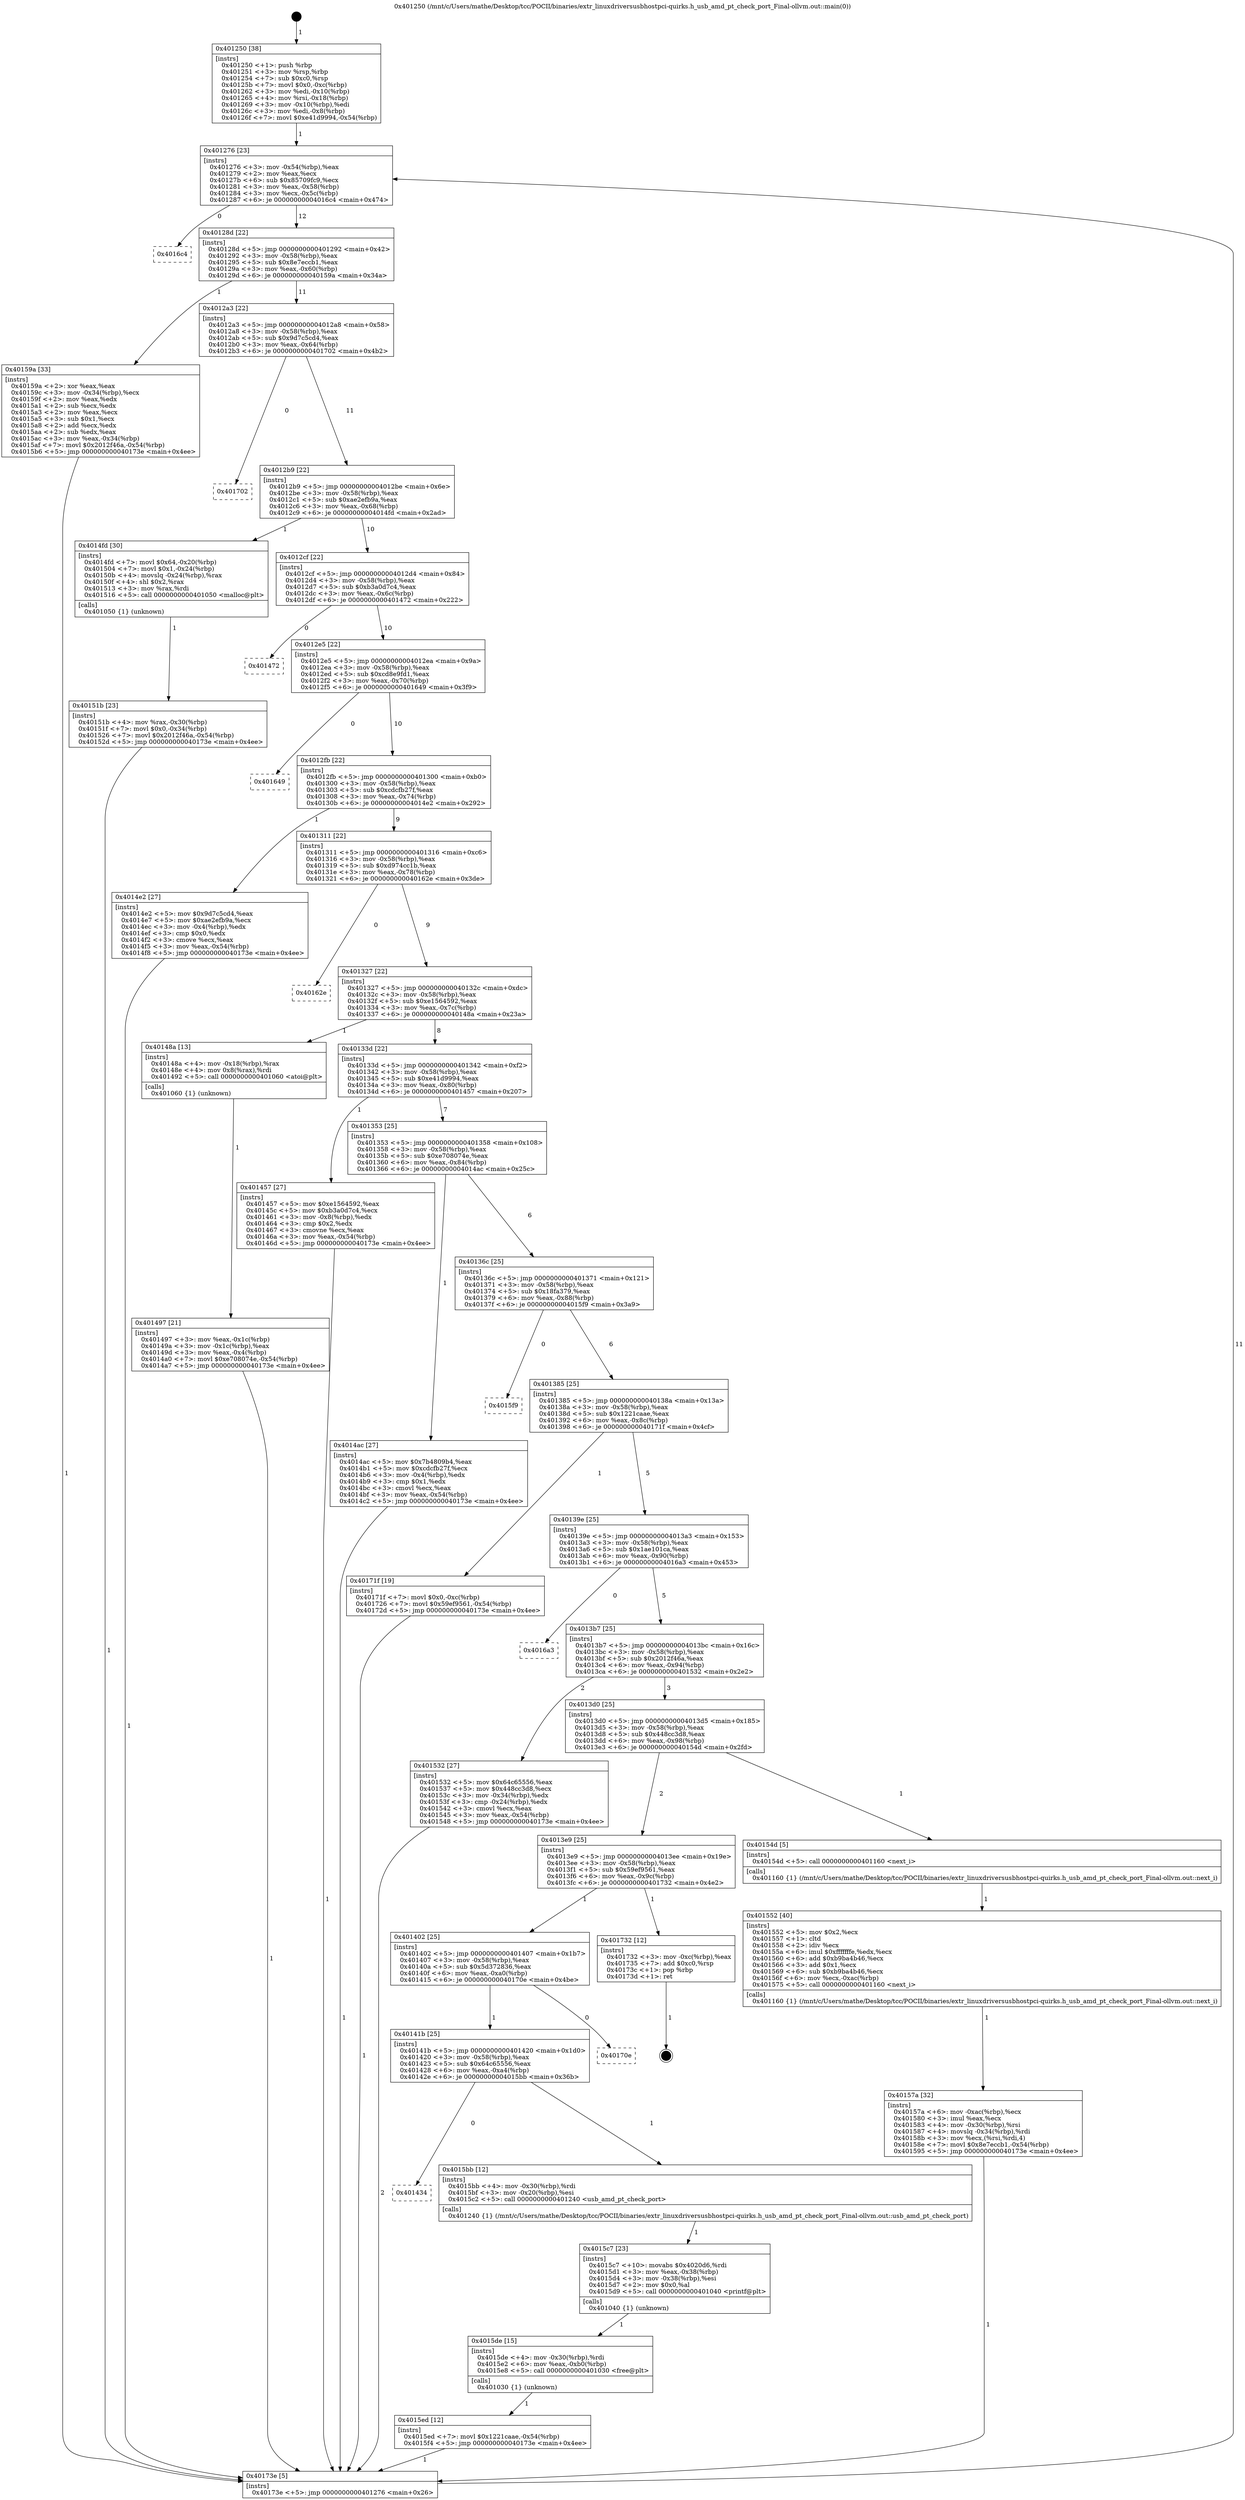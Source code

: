 digraph "0x401250" {
  label = "0x401250 (/mnt/c/Users/mathe/Desktop/tcc/POCII/binaries/extr_linuxdriversusbhostpci-quirks.h_usb_amd_pt_check_port_Final-ollvm.out::main(0))"
  labelloc = "t"
  node[shape=record]

  Entry [label="",width=0.3,height=0.3,shape=circle,fillcolor=black,style=filled]
  "0x401276" [label="{
     0x401276 [23]\l
     | [instrs]\l
     &nbsp;&nbsp;0x401276 \<+3\>: mov -0x54(%rbp),%eax\l
     &nbsp;&nbsp;0x401279 \<+2\>: mov %eax,%ecx\l
     &nbsp;&nbsp;0x40127b \<+6\>: sub $0x85709fc9,%ecx\l
     &nbsp;&nbsp;0x401281 \<+3\>: mov %eax,-0x58(%rbp)\l
     &nbsp;&nbsp;0x401284 \<+3\>: mov %ecx,-0x5c(%rbp)\l
     &nbsp;&nbsp;0x401287 \<+6\>: je 00000000004016c4 \<main+0x474\>\l
  }"]
  "0x4016c4" [label="{
     0x4016c4\l
  }", style=dashed]
  "0x40128d" [label="{
     0x40128d [22]\l
     | [instrs]\l
     &nbsp;&nbsp;0x40128d \<+5\>: jmp 0000000000401292 \<main+0x42\>\l
     &nbsp;&nbsp;0x401292 \<+3\>: mov -0x58(%rbp),%eax\l
     &nbsp;&nbsp;0x401295 \<+5\>: sub $0x8e7eccb1,%eax\l
     &nbsp;&nbsp;0x40129a \<+3\>: mov %eax,-0x60(%rbp)\l
     &nbsp;&nbsp;0x40129d \<+6\>: je 000000000040159a \<main+0x34a\>\l
  }"]
  Exit [label="",width=0.3,height=0.3,shape=circle,fillcolor=black,style=filled,peripheries=2]
  "0x40159a" [label="{
     0x40159a [33]\l
     | [instrs]\l
     &nbsp;&nbsp;0x40159a \<+2\>: xor %eax,%eax\l
     &nbsp;&nbsp;0x40159c \<+3\>: mov -0x34(%rbp),%ecx\l
     &nbsp;&nbsp;0x40159f \<+2\>: mov %eax,%edx\l
     &nbsp;&nbsp;0x4015a1 \<+2\>: sub %ecx,%edx\l
     &nbsp;&nbsp;0x4015a3 \<+2\>: mov %eax,%ecx\l
     &nbsp;&nbsp;0x4015a5 \<+3\>: sub $0x1,%ecx\l
     &nbsp;&nbsp;0x4015a8 \<+2\>: add %ecx,%edx\l
     &nbsp;&nbsp;0x4015aa \<+2\>: sub %edx,%eax\l
     &nbsp;&nbsp;0x4015ac \<+3\>: mov %eax,-0x34(%rbp)\l
     &nbsp;&nbsp;0x4015af \<+7\>: movl $0x2012f46a,-0x54(%rbp)\l
     &nbsp;&nbsp;0x4015b6 \<+5\>: jmp 000000000040173e \<main+0x4ee\>\l
  }"]
  "0x4012a3" [label="{
     0x4012a3 [22]\l
     | [instrs]\l
     &nbsp;&nbsp;0x4012a3 \<+5\>: jmp 00000000004012a8 \<main+0x58\>\l
     &nbsp;&nbsp;0x4012a8 \<+3\>: mov -0x58(%rbp),%eax\l
     &nbsp;&nbsp;0x4012ab \<+5\>: sub $0x9d7c5cd4,%eax\l
     &nbsp;&nbsp;0x4012b0 \<+3\>: mov %eax,-0x64(%rbp)\l
     &nbsp;&nbsp;0x4012b3 \<+6\>: je 0000000000401702 \<main+0x4b2\>\l
  }"]
  "0x4015ed" [label="{
     0x4015ed [12]\l
     | [instrs]\l
     &nbsp;&nbsp;0x4015ed \<+7\>: movl $0x1221caae,-0x54(%rbp)\l
     &nbsp;&nbsp;0x4015f4 \<+5\>: jmp 000000000040173e \<main+0x4ee\>\l
  }"]
  "0x401702" [label="{
     0x401702\l
  }", style=dashed]
  "0x4012b9" [label="{
     0x4012b9 [22]\l
     | [instrs]\l
     &nbsp;&nbsp;0x4012b9 \<+5\>: jmp 00000000004012be \<main+0x6e\>\l
     &nbsp;&nbsp;0x4012be \<+3\>: mov -0x58(%rbp),%eax\l
     &nbsp;&nbsp;0x4012c1 \<+5\>: sub $0xae2efb9a,%eax\l
     &nbsp;&nbsp;0x4012c6 \<+3\>: mov %eax,-0x68(%rbp)\l
     &nbsp;&nbsp;0x4012c9 \<+6\>: je 00000000004014fd \<main+0x2ad\>\l
  }"]
  "0x4015de" [label="{
     0x4015de [15]\l
     | [instrs]\l
     &nbsp;&nbsp;0x4015de \<+4\>: mov -0x30(%rbp),%rdi\l
     &nbsp;&nbsp;0x4015e2 \<+6\>: mov %eax,-0xb0(%rbp)\l
     &nbsp;&nbsp;0x4015e8 \<+5\>: call 0000000000401030 \<free@plt\>\l
     | [calls]\l
     &nbsp;&nbsp;0x401030 \{1\} (unknown)\l
  }"]
  "0x4014fd" [label="{
     0x4014fd [30]\l
     | [instrs]\l
     &nbsp;&nbsp;0x4014fd \<+7\>: movl $0x64,-0x20(%rbp)\l
     &nbsp;&nbsp;0x401504 \<+7\>: movl $0x1,-0x24(%rbp)\l
     &nbsp;&nbsp;0x40150b \<+4\>: movslq -0x24(%rbp),%rax\l
     &nbsp;&nbsp;0x40150f \<+4\>: shl $0x2,%rax\l
     &nbsp;&nbsp;0x401513 \<+3\>: mov %rax,%rdi\l
     &nbsp;&nbsp;0x401516 \<+5\>: call 0000000000401050 \<malloc@plt\>\l
     | [calls]\l
     &nbsp;&nbsp;0x401050 \{1\} (unknown)\l
  }"]
  "0x4012cf" [label="{
     0x4012cf [22]\l
     | [instrs]\l
     &nbsp;&nbsp;0x4012cf \<+5\>: jmp 00000000004012d4 \<main+0x84\>\l
     &nbsp;&nbsp;0x4012d4 \<+3\>: mov -0x58(%rbp),%eax\l
     &nbsp;&nbsp;0x4012d7 \<+5\>: sub $0xb3a0d7c4,%eax\l
     &nbsp;&nbsp;0x4012dc \<+3\>: mov %eax,-0x6c(%rbp)\l
     &nbsp;&nbsp;0x4012df \<+6\>: je 0000000000401472 \<main+0x222\>\l
  }"]
  "0x4015c7" [label="{
     0x4015c7 [23]\l
     | [instrs]\l
     &nbsp;&nbsp;0x4015c7 \<+10\>: movabs $0x4020d6,%rdi\l
     &nbsp;&nbsp;0x4015d1 \<+3\>: mov %eax,-0x38(%rbp)\l
     &nbsp;&nbsp;0x4015d4 \<+3\>: mov -0x38(%rbp),%esi\l
     &nbsp;&nbsp;0x4015d7 \<+2\>: mov $0x0,%al\l
     &nbsp;&nbsp;0x4015d9 \<+5\>: call 0000000000401040 \<printf@plt\>\l
     | [calls]\l
     &nbsp;&nbsp;0x401040 \{1\} (unknown)\l
  }"]
  "0x401472" [label="{
     0x401472\l
  }", style=dashed]
  "0x4012e5" [label="{
     0x4012e5 [22]\l
     | [instrs]\l
     &nbsp;&nbsp;0x4012e5 \<+5\>: jmp 00000000004012ea \<main+0x9a\>\l
     &nbsp;&nbsp;0x4012ea \<+3\>: mov -0x58(%rbp),%eax\l
     &nbsp;&nbsp;0x4012ed \<+5\>: sub $0xcd8e9fd1,%eax\l
     &nbsp;&nbsp;0x4012f2 \<+3\>: mov %eax,-0x70(%rbp)\l
     &nbsp;&nbsp;0x4012f5 \<+6\>: je 0000000000401649 \<main+0x3f9\>\l
  }"]
  "0x401434" [label="{
     0x401434\l
  }", style=dashed]
  "0x401649" [label="{
     0x401649\l
  }", style=dashed]
  "0x4012fb" [label="{
     0x4012fb [22]\l
     | [instrs]\l
     &nbsp;&nbsp;0x4012fb \<+5\>: jmp 0000000000401300 \<main+0xb0\>\l
     &nbsp;&nbsp;0x401300 \<+3\>: mov -0x58(%rbp),%eax\l
     &nbsp;&nbsp;0x401303 \<+5\>: sub $0xcdcfb27f,%eax\l
     &nbsp;&nbsp;0x401308 \<+3\>: mov %eax,-0x74(%rbp)\l
     &nbsp;&nbsp;0x40130b \<+6\>: je 00000000004014e2 \<main+0x292\>\l
  }"]
  "0x4015bb" [label="{
     0x4015bb [12]\l
     | [instrs]\l
     &nbsp;&nbsp;0x4015bb \<+4\>: mov -0x30(%rbp),%rdi\l
     &nbsp;&nbsp;0x4015bf \<+3\>: mov -0x20(%rbp),%esi\l
     &nbsp;&nbsp;0x4015c2 \<+5\>: call 0000000000401240 \<usb_amd_pt_check_port\>\l
     | [calls]\l
     &nbsp;&nbsp;0x401240 \{1\} (/mnt/c/Users/mathe/Desktop/tcc/POCII/binaries/extr_linuxdriversusbhostpci-quirks.h_usb_amd_pt_check_port_Final-ollvm.out::usb_amd_pt_check_port)\l
  }"]
  "0x4014e2" [label="{
     0x4014e2 [27]\l
     | [instrs]\l
     &nbsp;&nbsp;0x4014e2 \<+5\>: mov $0x9d7c5cd4,%eax\l
     &nbsp;&nbsp;0x4014e7 \<+5\>: mov $0xae2efb9a,%ecx\l
     &nbsp;&nbsp;0x4014ec \<+3\>: mov -0x4(%rbp),%edx\l
     &nbsp;&nbsp;0x4014ef \<+3\>: cmp $0x0,%edx\l
     &nbsp;&nbsp;0x4014f2 \<+3\>: cmove %ecx,%eax\l
     &nbsp;&nbsp;0x4014f5 \<+3\>: mov %eax,-0x54(%rbp)\l
     &nbsp;&nbsp;0x4014f8 \<+5\>: jmp 000000000040173e \<main+0x4ee\>\l
  }"]
  "0x401311" [label="{
     0x401311 [22]\l
     | [instrs]\l
     &nbsp;&nbsp;0x401311 \<+5\>: jmp 0000000000401316 \<main+0xc6\>\l
     &nbsp;&nbsp;0x401316 \<+3\>: mov -0x58(%rbp),%eax\l
     &nbsp;&nbsp;0x401319 \<+5\>: sub $0xd974cc1b,%eax\l
     &nbsp;&nbsp;0x40131e \<+3\>: mov %eax,-0x78(%rbp)\l
     &nbsp;&nbsp;0x401321 \<+6\>: je 000000000040162e \<main+0x3de\>\l
  }"]
  "0x40141b" [label="{
     0x40141b [25]\l
     | [instrs]\l
     &nbsp;&nbsp;0x40141b \<+5\>: jmp 0000000000401420 \<main+0x1d0\>\l
     &nbsp;&nbsp;0x401420 \<+3\>: mov -0x58(%rbp),%eax\l
     &nbsp;&nbsp;0x401423 \<+5\>: sub $0x64c65556,%eax\l
     &nbsp;&nbsp;0x401428 \<+6\>: mov %eax,-0xa4(%rbp)\l
     &nbsp;&nbsp;0x40142e \<+6\>: je 00000000004015bb \<main+0x36b\>\l
  }"]
  "0x40162e" [label="{
     0x40162e\l
  }", style=dashed]
  "0x401327" [label="{
     0x401327 [22]\l
     | [instrs]\l
     &nbsp;&nbsp;0x401327 \<+5\>: jmp 000000000040132c \<main+0xdc\>\l
     &nbsp;&nbsp;0x40132c \<+3\>: mov -0x58(%rbp),%eax\l
     &nbsp;&nbsp;0x40132f \<+5\>: sub $0xe1564592,%eax\l
     &nbsp;&nbsp;0x401334 \<+3\>: mov %eax,-0x7c(%rbp)\l
     &nbsp;&nbsp;0x401337 \<+6\>: je 000000000040148a \<main+0x23a\>\l
  }"]
  "0x40170e" [label="{
     0x40170e\l
  }", style=dashed]
  "0x40148a" [label="{
     0x40148a [13]\l
     | [instrs]\l
     &nbsp;&nbsp;0x40148a \<+4\>: mov -0x18(%rbp),%rax\l
     &nbsp;&nbsp;0x40148e \<+4\>: mov 0x8(%rax),%rdi\l
     &nbsp;&nbsp;0x401492 \<+5\>: call 0000000000401060 \<atoi@plt\>\l
     | [calls]\l
     &nbsp;&nbsp;0x401060 \{1\} (unknown)\l
  }"]
  "0x40133d" [label="{
     0x40133d [22]\l
     | [instrs]\l
     &nbsp;&nbsp;0x40133d \<+5\>: jmp 0000000000401342 \<main+0xf2\>\l
     &nbsp;&nbsp;0x401342 \<+3\>: mov -0x58(%rbp),%eax\l
     &nbsp;&nbsp;0x401345 \<+5\>: sub $0xe41d9994,%eax\l
     &nbsp;&nbsp;0x40134a \<+3\>: mov %eax,-0x80(%rbp)\l
     &nbsp;&nbsp;0x40134d \<+6\>: je 0000000000401457 \<main+0x207\>\l
  }"]
  "0x401402" [label="{
     0x401402 [25]\l
     | [instrs]\l
     &nbsp;&nbsp;0x401402 \<+5\>: jmp 0000000000401407 \<main+0x1b7\>\l
     &nbsp;&nbsp;0x401407 \<+3\>: mov -0x58(%rbp),%eax\l
     &nbsp;&nbsp;0x40140a \<+5\>: sub $0x5d372836,%eax\l
     &nbsp;&nbsp;0x40140f \<+6\>: mov %eax,-0xa0(%rbp)\l
     &nbsp;&nbsp;0x401415 \<+6\>: je 000000000040170e \<main+0x4be\>\l
  }"]
  "0x401457" [label="{
     0x401457 [27]\l
     | [instrs]\l
     &nbsp;&nbsp;0x401457 \<+5\>: mov $0xe1564592,%eax\l
     &nbsp;&nbsp;0x40145c \<+5\>: mov $0xb3a0d7c4,%ecx\l
     &nbsp;&nbsp;0x401461 \<+3\>: mov -0x8(%rbp),%edx\l
     &nbsp;&nbsp;0x401464 \<+3\>: cmp $0x2,%edx\l
     &nbsp;&nbsp;0x401467 \<+3\>: cmovne %ecx,%eax\l
     &nbsp;&nbsp;0x40146a \<+3\>: mov %eax,-0x54(%rbp)\l
     &nbsp;&nbsp;0x40146d \<+5\>: jmp 000000000040173e \<main+0x4ee\>\l
  }"]
  "0x401353" [label="{
     0x401353 [25]\l
     | [instrs]\l
     &nbsp;&nbsp;0x401353 \<+5\>: jmp 0000000000401358 \<main+0x108\>\l
     &nbsp;&nbsp;0x401358 \<+3\>: mov -0x58(%rbp),%eax\l
     &nbsp;&nbsp;0x40135b \<+5\>: sub $0xe708074e,%eax\l
     &nbsp;&nbsp;0x401360 \<+6\>: mov %eax,-0x84(%rbp)\l
     &nbsp;&nbsp;0x401366 \<+6\>: je 00000000004014ac \<main+0x25c\>\l
  }"]
  "0x40173e" [label="{
     0x40173e [5]\l
     | [instrs]\l
     &nbsp;&nbsp;0x40173e \<+5\>: jmp 0000000000401276 \<main+0x26\>\l
  }"]
  "0x401250" [label="{
     0x401250 [38]\l
     | [instrs]\l
     &nbsp;&nbsp;0x401250 \<+1\>: push %rbp\l
     &nbsp;&nbsp;0x401251 \<+3\>: mov %rsp,%rbp\l
     &nbsp;&nbsp;0x401254 \<+7\>: sub $0xc0,%rsp\l
     &nbsp;&nbsp;0x40125b \<+7\>: movl $0x0,-0xc(%rbp)\l
     &nbsp;&nbsp;0x401262 \<+3\>: mov %edi,-0x10(%rbp)\l
     &nbsp;&nbsp;0x401265 \<+4\>: mov %rsi,-0x18(%rbp)\l
     &nbsp;&nbsp;0x401269 \<+3\>: mov -0x10(%rbp),%edi\l
     &nbsp;&nbsp;0x40126c \<+3\>: mov %edi,-0x8(%rbp)\l
     &nbsp;&nbsp;0x40126f \<+7\>: movl $0xe41d9994,-0x54(%rbp)\l
  }"]
  "0x401497" [label="{
     0x401497 [21]\l
     | [instrs]\l
     &nbsp;&nbsp;0x401497 \<+3\>: mov %eax,-0x1c(%rbp)\l
     &nbsp;&nbsp;0x40149a \<+3\>: mov -0x1c(%rbp),%eax\l
     &nbsp;&nbsp;0x40149d \<+3\>: mov %eax,-0x4(%rbp)\l
     &nbsp;&nbsp;0x4014a0 \<+7\>: movl $0xe708074e,-0x54(%rbp)\l
     &nbsp;&nbsp;0x4014a7 \<+5\>: jmp 000000000040173e \<main+0x4ee\>\l
  }"]
  "0x401732" [label="{
     0x401732 [12]\l
     | [instrs]\l
     &nbsp;&nbsp;0x401732 \<+3\>: mov -0xc(%rbp),%eax\l
     &nbsp;&nbsp;0x401735 \<+7\>: add $0xc0,%rsp\l
     &nbsp;&nbsp;0x40173c \<+1\>: pop %rbp\l
     &nbsp;&nbsp;0x40173d \<+1\>: ret\l
  }"]
  "0x4014ac" [label="{
     0x4014ac [27]\l
     | [instrs]\l
     &nbsp;&nbsp;0x4014ac \<+5\>: mov $0x7b4809b4,%eax\l
     &nbsp;&nbsp;0x4014b1 \<+5\>: mov $0xcdcfb27f,%ecx\l
     &nbsp;&nbsp;0x4014b6 \<+3\>: mov -0x4(%rbp),%edx\l
     &nbsp;&nbsp;0x4014b9 \<+3\>: cmp $0x1,%edx\l
     &nbsp;&nbsp;0x4014bc \<+3\>: cmovl %ecx,%eax\l
     &nbsp;&nbsp;0x4014bf \<+3\>: mov %eax,-0x54(%rbp)\l
     &nbsp;&nbsp;0x4014c2 \<+5\>: jmp 000000000040173e \<main+0x4ee\>\l
  }"]
  "0x40136c" [label="{
     0x40136c [25]\l
     | [instrs]\l
     &nbsp;&nbsp;0x40136c \<+5\>: jmp 0000000000401371 \<main+0x121\>\l
     &nbsp;&nbsp;0x401371 \<+3\>: mov -0x58(%rbp),%eax\l
     &nbsp;&nbsp;0x401374 \<+5\>: sub $0x18fa379,%eax\l
     &nbsp;&nbsp;0x401379 \<+6\>: mov %eax,-0x88(%rbp)\l
     &nbsp;&nbsp;0x40137f \<+6\>: je 00000000004015f9 \<main+0x3a9\>\l
  }"]
  "0x40151b" [label="{
     0x40151b [23]\l
     | [instrs]\l
     &nbsp;&nbsp;0x40151b \<+4\>: mov %rax,-0x30(%rbp)\l
     &nbsp;&nbsp;0x40151f \<+7\>: movl $0x0,-0x34(%rbp)\l
     &nbsp;&nbsp;0x401526 \<+7\>: movl $0x2012f46a,-0x54(%rbp)\l
     &nbsp;&nbsp;0x40152d \<+5\>: jmp 000000000040173e \<main+0x4ee\>\l
  }"]
  "0x40157a" [label="{
     0x40157a [32]\l
     | [instrs]\l
     &nbsp;&nbsp;0x40157a \<+6\>: mov -0xac(%rbp),%ecx\l
     &nbsp;&nbsp;0x401580 \<+3\>: imul %eax,%ecx\l
     &nbsp;&nbsp;0x401583 \<+4\>: mov -0x30(%rbp),%rsi\l
     &nbsp;&nbsp;0x401587 \<+4\>: movslq -0x34(%rbp),%rdi\l
     &nbsp;&nbsp;0x40158b \<+3\>: mov %ecx,(%rsi,%rdi,4)\l
     &nbsp;&nbsp;0x40158e \<+7\>: movl $0x8e7eccb1,-0x54(%rbp)\l
     &nbsp;&nbsp;0x401595 \<+5\>: jmp 000000000040173e \<main+0x4ee\>\l
  }"]
  "0x4015f9" [label="{
     0x4015f9\l
  }", style=dashed]
  "0x401385" [label="{
     0x401385 [25]\l
     | [instrs]\l
     &nbsp;&nbsp;0x401385 \<+5\>: jmp 000000000040138a \<main+0x13a\>\l
     &nbsp;&nbsp;0x40138a \<+3\>: mov -0x58(%rbp),%eax\l
     &nbsp;&nbsp;0x40138d \<+5\>: sub $0x1221caae,%eax\l
     &nbsp;&nbsp;0x401392 \<+6\>: mov %eax,-0x8c(%rbp)\l
     &nbsp;&nbsp;0x401398 \<+6\>: je 000000000040171f \<main+0x4cf\>\l
  }"]
  "0x401552" [label="{
     0x401552 [40]\l
     | [instrs]\l
     &nbsp;&nbsp;0x401552 \<+5\>: mov $0x2,%ecx\l
     &nbsp;&nbsp;0x401557 \<+1\>: cltd\l
     &nbsp;&nbsp;0x401558 \<+2\>: idiv %ecx\l
     &nbsp;&nbsp;0x40155a \<+6\>: imul $0xfffffffe,%edx,%ecx\l
     &nbsp;&nbsp;0x401560 \<+6\>: add $0xb9ba4b46,%ecx\l
     &nbsp;&nbsp;0x401566 \<+3\>: add $0x1,%ecx\l
     &nbsp;&nbsp;0x401569 \<+6\>: sub $0xb9ba4b46,%ecx\l
     &nbsp;&nbsp;0x40156f \<+6\>: mov %ecx,-0xac(%rbp)\l
     &nbsp;&nbsp;0x401575 \<+5\>: call 0000000000401160 \<next_i\>\l
     | [calls]\l
     &nbsp;&nbsp;0x401160 \{1\} (/mnt/c/Users/mathe/Desktop/tcc/POCII/binaries/extr_linuxdriversusbhostpci-quirks.h_usb_amd_pt_check_port_Final-ollvm.out::next_i)\l
  }"]
  "0x40171f" [label="{
     0x40171f [19]\l
     | [instrs]\l
     &nbsp;&nbsp;0x40171f \<+7\>: movl $0x0,-0xc(%rbp)\l
     &nbsp;&nbsp;0x401726 \<+7\>: movl $0x59ef9561,-0x54(%rbp)\l
     &nbsp;&nbsp;0x40172d \<+5\>: jmp 000000000040173e \<main+0x4ee\>\l
  }"]
  "0x40139e" [label="{
     0x40139e [25]\l
     | [instrs]\l
     &nbsp;&nbsp;0x40139e \<+5\>: jmp 00000000004013a3 \<main+0x153\>\l
     &nbsp;&nbsp;0x4013a3 \<+3\>: mov -0x58(%rbp),%eax\l
     &nbsp;&nbsp;0x4013a6 \<+5\>: sub $0x1ae101ca,%eax\l
     &nbsp;&nbsp;0x4013ab \<+6\>: mov %eax,-0x90(%rbp)\l
     &nbsp;&nbsp;0x4013b1 \<+6\>: je 00000000004016a3 \<main+0x453\>\l
  }"]
  "0x4013e9" [label="{
     0x4013e9 [25]\l
     | [instrs]\l
     &nbsp;&nbsp;0x4013e9 \<+5\>: jmp 00000000004013ee \<main+0x19e\>\l
     &nbsp;&nbsp;0x4013ee \<+3\>: mov -0x58(%rbp),%eax\l
     &nbsp;&nbsp;0x4013f1 \<+5\>: sub $0x59ef9561,%eax\l
     &nbsp;&nbsp;0x4013f6 \<+6\>: mov %eax,-0x9c(%rbp)\l
     &nbsp;&nbsp;0x4013fc \<+6\>: je 0000000000401732 \<main+0x4e2\>\l
  }"]
  "0x4016a3" [label="{
     0x4016a3\l
  }", style=dashed]
  "0x4013b7" [label="{
     0x4013b7 [25]\l
     | [instrs]\l
     &nbsp;&nbsp;0x4013b7 \<+5\>: jmp 00000000004013bc \<main+0x16c\>\l
     &nbsp;&nbsp;0x4013bc \<+3\>: mov -0x58(%rbp),%eax\l
     &nbsp;&nbsp;0x4013bf \<+5\>: sub $0x2012f46a,%eax\l
     &nbsp;&nbsp;0x4013c4 \<+6\>: mov %eax,-0x94(%rbp)\l
     &nbsp;&nbsp;0x4013ca \<+6\>: je 0000000000401532 \<main+0x2e2\>\l
  }"]
  "0x40154d" [label="{
     0x40154d [5]\l
     | [instrs]\l
     &nbsp;&nbsp;0x40154d \<+5\>: call 0000000000401160 \<next_i\>\l
     | [calls]\l
     &nbsp;&nbsp;0x401160 \{1\} (/mnt/c/Users/mathe/Desktop/tcc/POCII/binaries/extr_linuxdriversusbhostpci-quirks.h_usb_amd_pt_check_port_Final-ollvm.out::next_i)\l
  }"]
  "0x401532" [label="{
     0x401532 [27]\l
     | [instrs]\l
     &nbsp;&nbsp;0x401532 \<+5\>: mov $0x64c65556,%eax\l
     &nbsp;&nbsp;0x401537 \<+5\>: mov $0x448cc3d8,%ecx\l
     &nbsp;&nbsp;0x40153c \<+3\>: mov -0x34(%rbp),%edx\l
     &nbsp;&nbsp;0x40153f \<+3\>: cmp -0x24(%rbp),%edx\l
     &nbsp;&nbsp;0x401542 \<+3\>: cmovl %ecx,%eax\l
     &nbsp;&nbsp;0x401545 \<+3\>: mov %eax,-0x54(%rbp)\l
     &nbsp;&nbsp;0x401548 \<+5\>: jmp 000000000040173e \<main+0x4ee\>\l
  }"]
  "0x4013d0" [label="{
     0x4013d0 [25]\l
     | [instrs]\l
     &nbsp;&nbsp;0x4013d0 \<+5\>: jmp 00000000004013d5 \<main+0x185\>\l
     &nbsp;&nbsp;0x4013d5 \<+3\>: mov -0x58(%rbp),%eax\l
     &nbsp;&nbsp;0x4013d8 \<+5\>: sub $0x448cc3d8,%eax\l
     &nbsp;&nbsp;0x4013dd \<+6\>: mov %eax,-0x98(%rbp)\l
     &nbsp;&nbsp;0x4013e3 \<+6\>: je 000000000040154d \<main+0x2fd\>\l
  }"]
  Entry -> "0x401250" [label=" 1"]
  "0x401276" -> "0x4016c4" [label=" 0"]
  "0x401276" -> "0x40128d" [label=" 12"]
  "0x401732" -> Exit [label=" 1"]
  "0x40128d" -> "0x40159a" [label=" 1"]
  "0x40128d" -> "0x4012a3" [label=" 11"]
  "0x40171f" -> "0x40173e" [label=" 1"]
  "0x4012a3" -> "0x401702" [label=" 0"]
  "0x4012a3" -> "0x4012b9" [label=" 11"]
  "0x4015ed" -> "0x40173e" [label=" 1"]
  "0x4012b9" -> "0x4014fd" [label=" 1"]
  "0x4012b9" -> "0x4012cf" [label=" 10"]
  "0x4015de" -> "0x4015ed" [label=" 1"]
  "0x4012cf" -> "0x401472" [label=" 0"]
  "0x4012cf" -> "0x4012e5" [label=" 10"]
  "0x4015c7" -> "0x4015de" [label=" 1"]
  "0x4012e5" -> "0x401649" [label=" 0"]
  "0x4012e5" -> "0x4012fb" [label=" 10"]
  "0x4015bb" -> "0x4015c7" [label=" 1"]
  "0x4012fb" -> "0x4014e2" [label=" 1"]
  "0x4012fb" -> "0x401311" [label=" 9"]
  "0x40141b" -> "0x401434" [label=" 0"]
  "0x401311" -> "0x40162e" [label=" 0"]
  "0x401311" -> "0x401327" [label=" 9"]
  "0x40141b" -> "0x4015bb" [label=" 1"]
  "0x401327" -> "0x40148a" [label=" 1"]
  "0x401327" -> "0x40133d" [label=" 8"]
  "0x401402" -> "0x40141b" [label=" 1"]
  "0x40133d" -> "0x401457" [label=" 1"]
  "0x40133d" -> "0x401353" [label=" 7"]
  "0x401457" -> "0x40173e" [label=" 1"]
  "0x401250" -> "0x401276" [label=" 1"]
  "0x40173e" -> "0x401276" [label=" 11"]
  "0x40148a" -> "0x401497" [label=" 1"]
  "0x401497" -> "0x40173e" [label=" 1"]
  "0x401402" -> "0x40170e" [label=" 0"]
  "0x401353" -> "0x4014ac" [label=" 1"]
  "0x401353" -> "0x40136c" [label=" 6"]
  "0x4014ac" -> "0x40173e" [label=" 1"]
  "0x4014e2" -> "0x40173e" [label=" 1"]
  "0x4014fd" -> "0x40151b" [label=" 1"]
  "0x40151b" -> "0x40173e" [label=" 1"]
  "0x4013e9" -> "0x401402" [label=" 1"]
  "0x40136c" -> "0x4015f9" [label=" 0"]
  "0x40136c" -> "0x401385" [label=" 6"]
  "0x4013e9" -> "0x401732" [label=" 1"]
  "0x401385" -> "0x40171f" [label=" 1"]
  "0x401385" -> "0x40139e" [label=" 5"]
  "0x40159a" -> "0x40173e" [label=" 1"]
  "0x40139e" -> "0x4016a3" [label=" 0"]
  "0x40139e" -> "0x4013b7" [label=" 5"]
  "0x40157a" -> "0x40173e" [label=" 1"]
  "0x4013b7" -> "0x401532" [label=" 2"]
  "0x4013b7" -> "0x4013d0" [label=" 3"]
  "0x401532" -> "0x40173e" [label=" 2"]
  "0x401552" -> "0x40157a" [label=" 1"]
  "0x4013d0" -> "0x40154d" [label=" 1"]
  "0x4013d0" -> "0x4013e9" [label=" 2"]
  "0x40154d" -> "0x401552" [label=" 1"]
}
